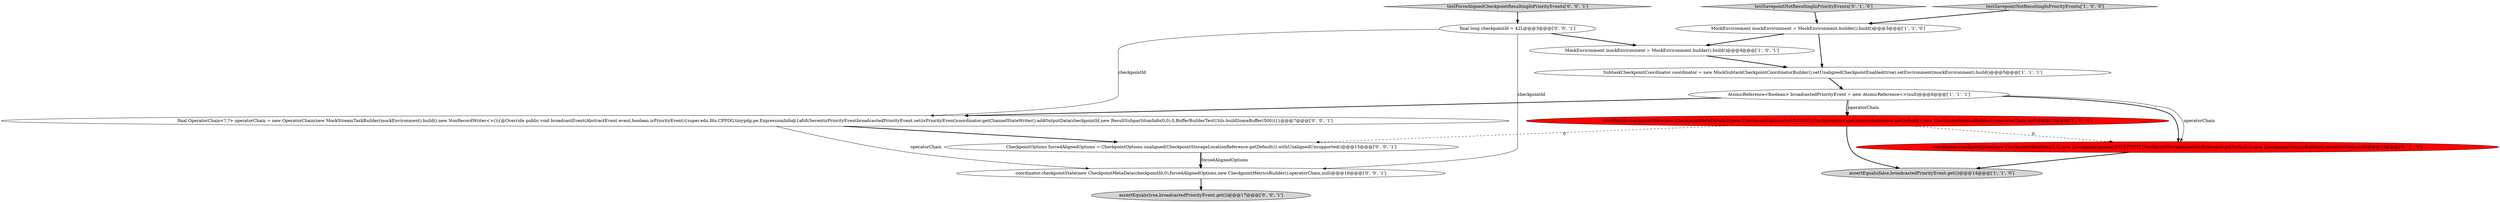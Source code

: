 digraph {
0 [style = filled, label = "SubtaskCheckpointCoordinator coordinator = new MockSubtaskCheckpointCoordinatorBuilder().setUnalignedCheckpointEnabled(true).setEnvironment(mockEnvironment).build()@@@5@@@['1', '1', '1']", fillcolor = white, shape = ellipse image = "AAA0AAABBB1BBB"];
4 [style = filled, label = "MockEnvironment mockEnvironment = MockEnvironment.builder().build()@@@3@@@['1', '1', '0']", fillcolor = white, shape = ellipse image = "AAA0AAABBB1BBB"];
2 [style = filled, label = "assertEquals(false,broadcastedPriorityEvent.get())@@@14@@@['1', '1', '0']", fillcolor = lightgray, shape = ellipse image = "AAA0AAABBB1BBB"];
11 [style = filled, label = "final OperatorChain<?,?> operatorChain = new OperatorChain(new MockStreamTaskBuilder(mockEnvironment).build(),new NonRecordWriter<>()){@Override public void broadcastEvent(AbstractEvent event,boolean isPriorityEvent){super.edu.fdu.CPPDG.tinypdg.pe.ExpressionInfo@1afcfc5eventisPriorityEventbroadcastedPriorityEvent.set(isPriorityEvent)coordinator.getChannelStateWriter().addOutputData(checkpointId,new ResultSubpartitionInfo(0,0),0,BufferBuilderTestUtils.buildSomeBuffer(500))}}@@@7@@@['0', '0', '1']", fillcolor = white, shape = ellipse image = "AAA0AAABBB3BBB"];
12 [style = filled, label = "final long checkpointId = 42L@@@3@@@['0', '0', '1']", fillcolor = white, shape = ellipse image = "AAA0AAABBB3BBB"];
3 [style = filled, label = "testSavepointNotResultingInPriorityEvents['1', '0', '0']", fillcolor = lightgray, shape = diamond image = "AAA0AAABBB1BBB"];
6 [style = filled, label = "MockEnvironment mockEnvironment = MockEnvironment.builder().build()@@@4@@@['1', '0', '1']", fillcolor = white, shape = ellipse image = "AAA0AAABBB1BBB"];
8 [style = filled, label = "testSavepointNotResultingInPriorityEvents['0', '1', '0']", fillcolor = lightgray, shape = diamond image = "AAA0AAABBB2BBB"];
9 [style = filled, label = "CheckpointOptions forcedAlignedOptions = CheckpointOptions.unaligned(CheckpointStorageLocationReference.getDefault()).withUnalignedUnsupported()@@@15@@@['0', '0', '1']", fillcolor = white, shape = ellipse image = "AAA0AAABBB3BBB"];
10 [style = filled, label = "assertEquals(true,broadcastedPriorityEvent.get())@@@17@@@['0', '0', '1']", fillcolor = lightgray, shape = ellipse image = "AAA0AAABBB3BBB"];
1 [style = filled, label = "AtomicReference<Boolean> broadcastedPriorityEvent = new AtomicReference<>(null)@@@6@@@['1', '1', '1']", fillcolor = white, shape = ellipse image = "AAA0AAABBB1BBB"];
13 [style = filled, label = "testForceAlignedCheckpointResultingInPriorityEvents['0', '0', '1']", fillcolor = lightgray, shape = diamond image = "AAA0AAABBB3BBB"];
14 [style = filled, label = "coordinator.checkpointState(new CheckpointMetaData(checkpointId,0),forcedAlignedOptions,new CheckpointMetricsBuilder(),operatorChain,null)@@@16@@@['0', '0', '1']", fillcolor = white, shape = ellipse image = "AAA0AAABBB3BBB"];
5 [style = filled, label = "coordinator.checkpointState(new CheckpointMetaData(0,0),new CheckpointOptions(SAVEPOINT,CheckpointStorageLocationReference.getDefault()),new CheckpointMetricsBuilder(),operatorChain,null)@@@13@@@['1', '0', '0']", fillcolor = red, shape = ellipse image = "AAA1AAABBB1BBB"];
7 [style = filled, label = "coordinator.checkpointState(new CheckpointMetaData(0,0),new CheckpointOptions(SAVEPOINT,CheckpointStorageLocationReference.getDefault()),new CheckpointMetricsBuilder(),operatorChain,null)@@@13@@@['0', '1', '0']", fillcolor = red, shape = ellipse image = "AAA1AAABBB2BBB"];
1->5 [style = bold, label=""];
12->14 [style = solid, label="checkpointId"];
4->6 [style = bold, label=""];
12->11 [style = solid, label="checkpointId"];
14->10 [style = bold, label=""];
5->9 [style = dashed, label="0"];
6->0 [style = bold, label=""];
11->9 [style = bold, label=""];
12->6 [style = bold, label=""];
3->4 [style = bold, label=""];
1->7 [style = bold, label=""];
1->11 [style = bold, label=""];
4->0 [style = bold, label=""];
5->2 [style = bold, label=""];
13->12 [style = bold, label=""];
7->2 [style = bold, label=""];
0->1 [style = bold, label=""];
9->14 [style = bold, label=""];
11->14 [style = solid, label="operatorChain"];
1->7 [style = solid, label="operatorChain"];
8->4 [style = bold, label=""];
5->7 [style = dashed, label="0"];
1->5 [style = solid, label="operatorChain"];
9->14 [style = solid, label="forcedAlignedOptions"];
}
